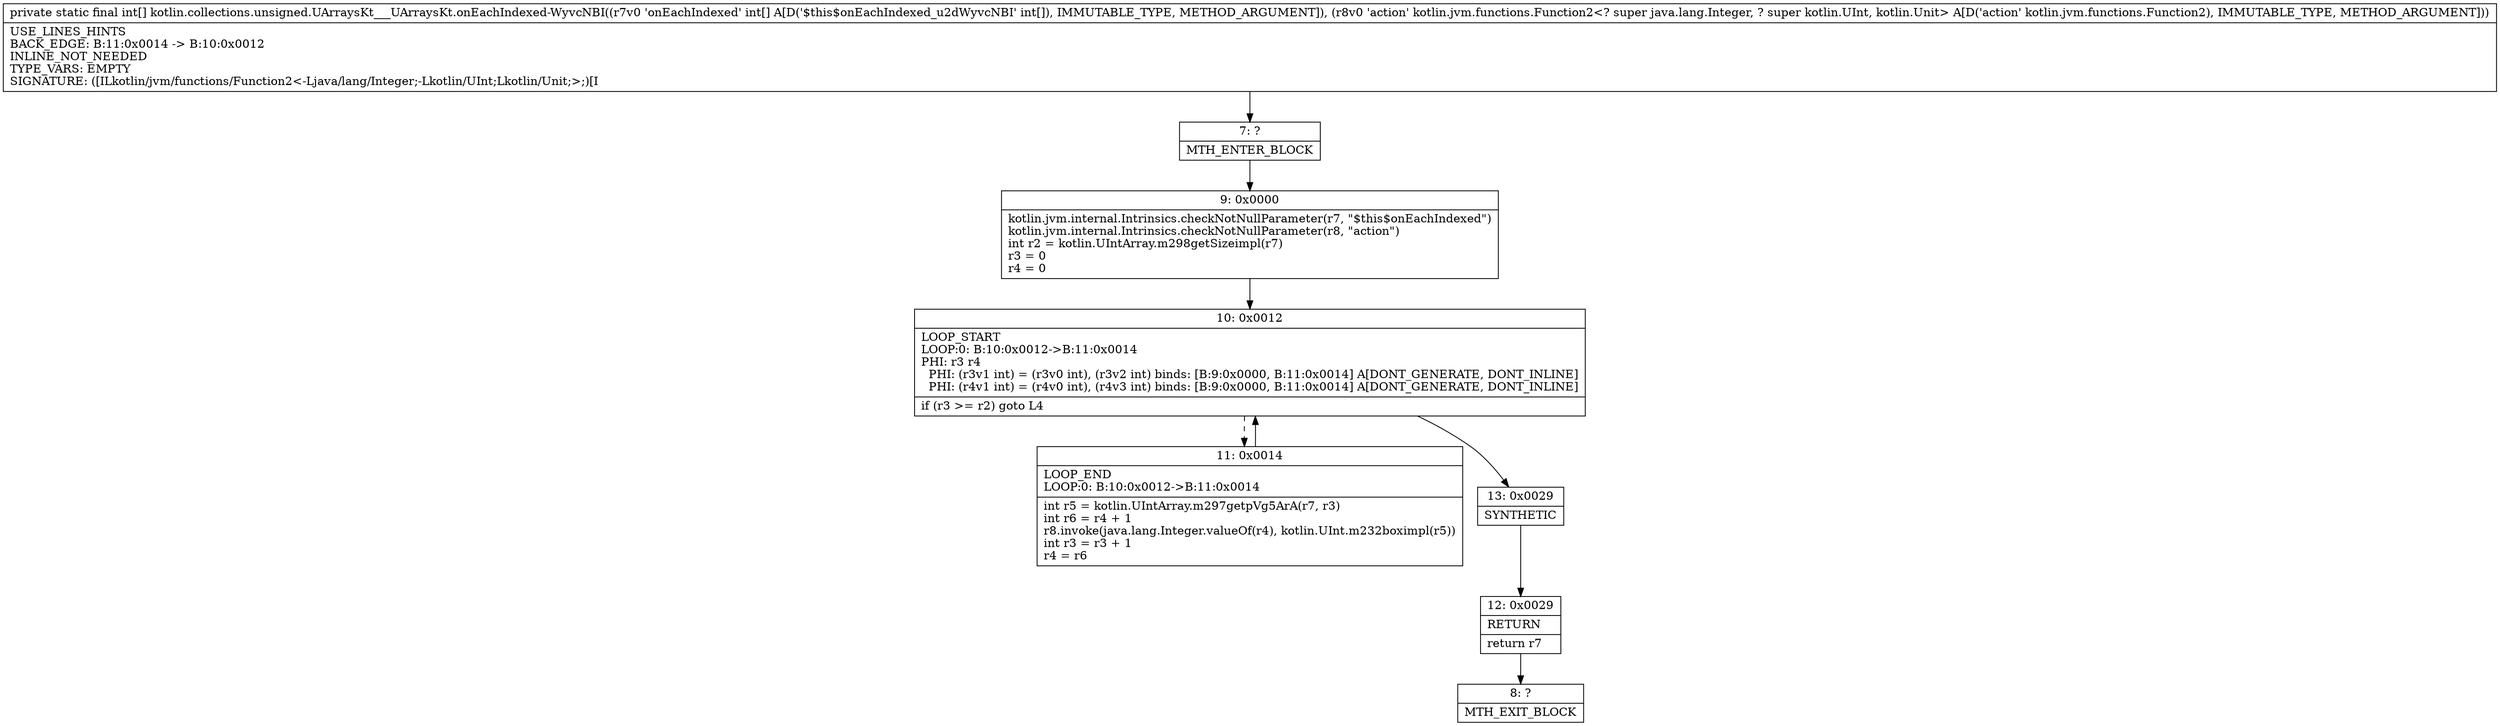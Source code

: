 digraph "CFG forkotlin.collections.unsigned.UArraysKt___UArraysKt.onEachIndexed\-WyvcNBI([ILkotlin\/jvm\/functions\/Function2;)[I" {
Node_7 [shape=record,label="{7\:\ ?|MTH_ENTER_BLOCK\l}"];
Node_9 [shape=record,label="{9\:\ 0x0000|kotlin.jvm.internal.Intrinsics.checkNotNullParameter(r7, \"$this$onEachIndexed\")\lkotlin.jvm.internal.Intrinsics.checkNotNullParameter(r8, \"action\")\lint r2 = kotlin.UIntArray.m298getSizeimpl(r7)\lr3 = 0\lr4 = 0\l}"];
Node_10 [shape=record,label="{10\:\ 0x0012|LOOP_START\lLOOP:0: B:10:0x0012\-\>B:11:0x0014\lPHI: r3 r4 \l  PHI: (r3v1 int) = (r3v0 int), (r3v2 int) binds: [B:9:0x0000, B:11:0x0014] A[DONT_GENERATE, DONT_INLINE]\l  PHI: (r4v1 int) = (r4v0 int), (r4v3 int) binds: [B:9:0x0000, B:11:0x0014] A[DONT_GENERATE, DONT_INLINE]\l|if (r3 \>= r2) goto L4\l}"];
Node_11 [shape=record,label="{11\:\ 0x0014|LOOP_END\lLOOP:0: B:10:0x0012\-\>B:11:0x0014\l|int r5 = kotlin.UIntArray.m297getpVg5ArA(r7, r3)\lint r6 = r4 + 1\lr8.invoke(java.lang.Integer.valueOf(r4), kotlin.UInt.m232boximpl(r5))\lint r3 = r3 + 1\lr4 = r6\l}"];
Node_13 [shape=record,label="{13\:\ 0x0029|SYNTHETIC\l}"];
Node_12 [shape=record,label="{12\:\ 0x0029|RETURN\l|return r7\l}"];
Node_8 [shape=record,label="{8\:\ ?|MTH_EXIT_BLOCK\l}"];
MethodNode[shape=record,label="{private static final int[] kotlin.collections.unsigned.UArraysKt___UArraysKt.onEachIndexed\-WyvcNBI((r7v0 'onEachIndexed' int[] A[D('$this$onEachIndexed_u2dWyvcNBI' int[]), IMMUTABLE_TYPE, METHOD_ARGUMENT]), (r8v0 'action' kotlin.jvm.functions.Function2\<? super java.lang.Integer, ? super kotlin.UInt, kotlin.Unit\> A[D('action' kotlin.jvm.functions.Function2), IMMUTABLE_TYPE, METHOD_ARGUMENT]))  | USE_LINES_HINTS\lBACK_EDGE: B:11:0x0014 \-\> B:10:0x0012\lINLINE_NOT_NEEDED\lTYPE_VARS: EMPTY\lSIGNATURE: ([ILkotlin\/jvm\/functions\/Function2\<\-Ljava\/lang\/Integer;\-Lkotlin\/UInt;Lkotlin\/Unit;\>;)[I\l}"];
MethodNode -> Node_7;Node_7 -> Node_9;
Node_9 -> Node_10;
Node_10 -> Node_11[style=dashed];
Node_10 -> Node_13;
Node_11 -> Node_10;
Node_13 -> Node_12;
Node_12 -> Node_8;
}

